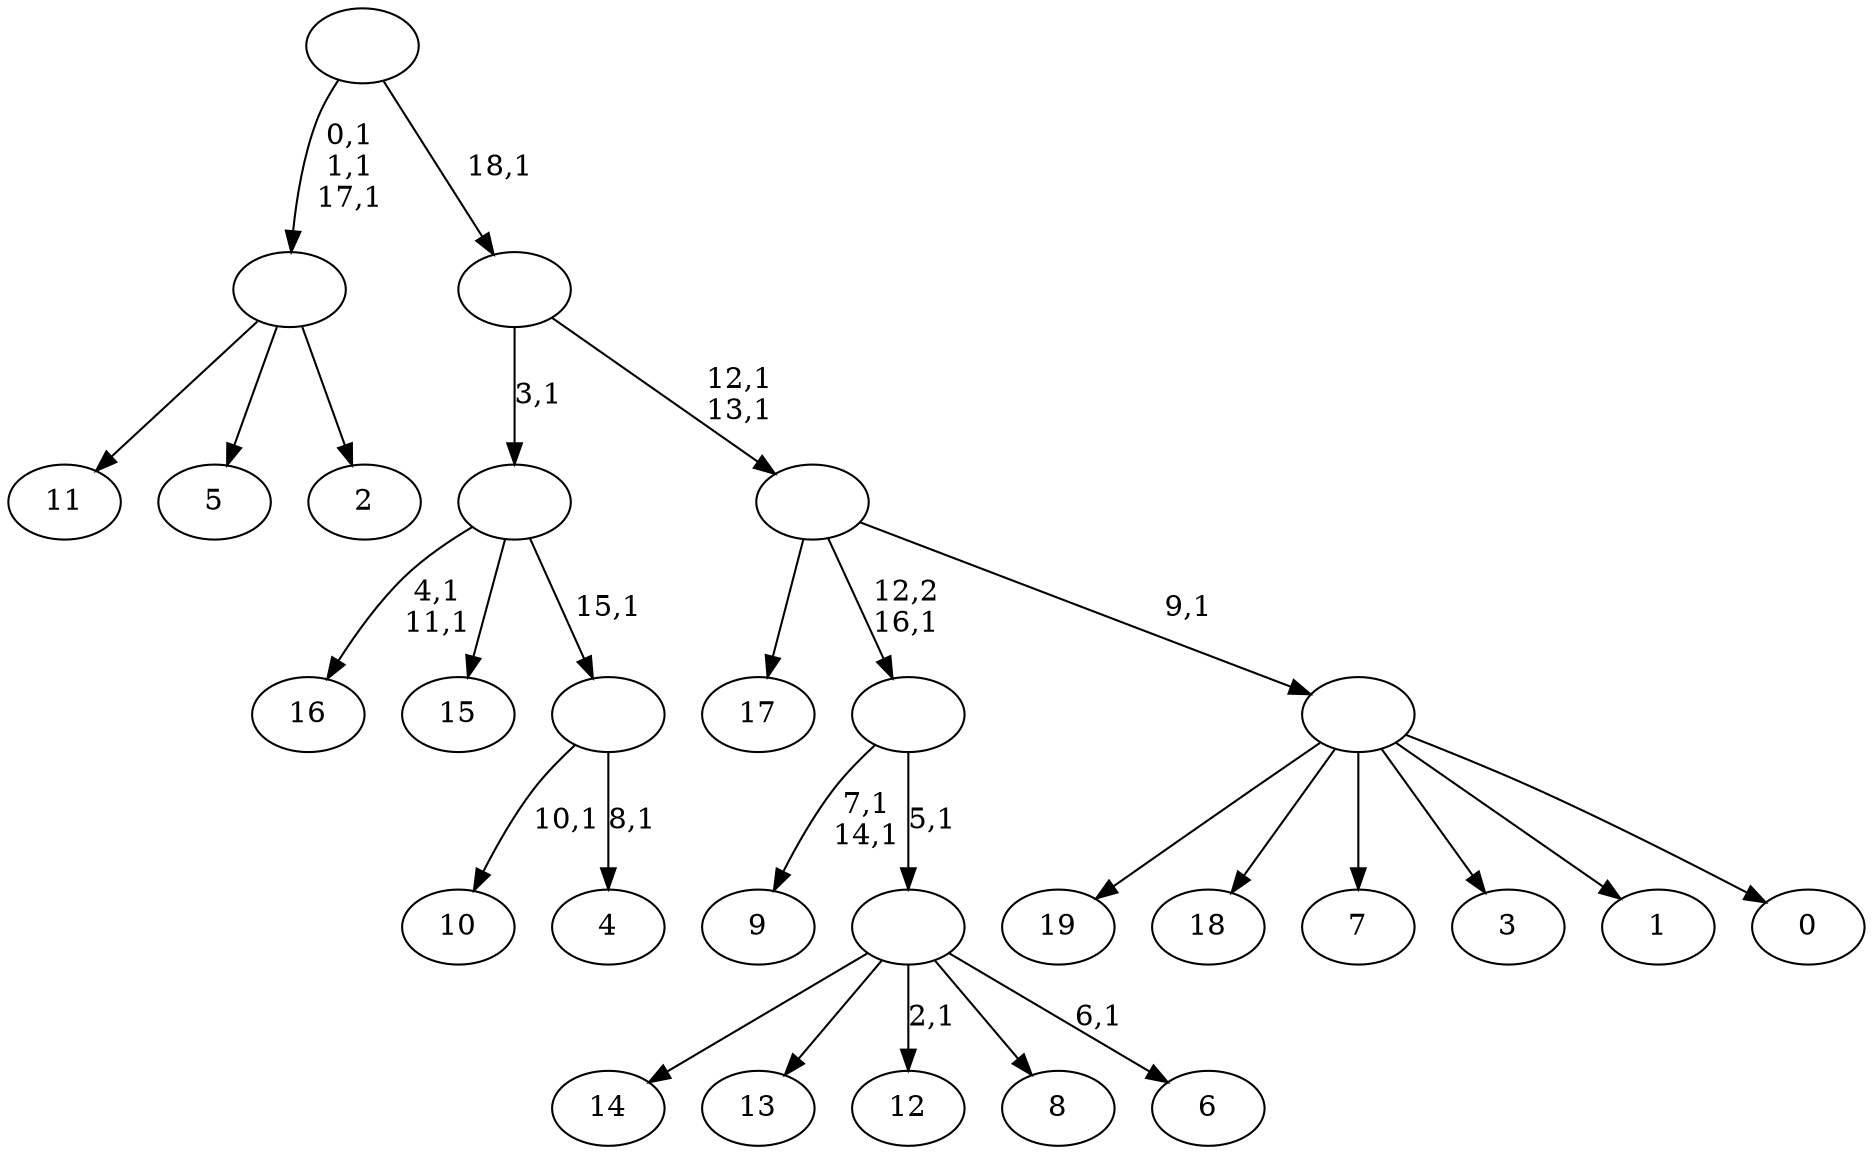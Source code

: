 digraph T {
	39 [label="19"]
	38 [label="18"]
	37 [label="17"]
	36 [label="16"]
	33 [label="15"]
	32 [label="14"]
	31 [label="13"]
	30 [label="12"]
	28 [label="11"]
	27 [label="10"]
	25 [label="9"]
	22 [label="8"]
	21 [label="7"]
	20 [label="6"]
	18 [label=""]
	17 [label=""]
	16 [label="5"]
	15 [label="4"]
	13 [label=""]
	12 [label=""]
	11 [label="3"]
	10 [label="2"]
	9 [label=""]
	6 [label="1"]
	5 [label="0"]
	4 [label=""]
	3 [label=""]
	1 [label=""]
	0 [label=""]
	18 -> 20 [label="6,1"]
	18 -> 30 [label="2,1"]
	18 -> 32 [label=""]
	18 -> 31 [label=""]
	18 -> 22 [label=""]
	17 -> 25 [label="7,1\n14,1"]
	17 -> 18 [label="5,1"]
	13 -> 15 [label="8,1"]
	13 -> 27 [label="10,1"]
	12 -> 36 [label="4,1\n11,1"]
	12 -> 33 [label=""]
	12 -> 13 [label="15,1"]
	9 -> 28 [label=""]
	9 -> 16 [label=""]
	9 -> 10 [label=""]
	4 -> 39 [label=""]
	4 -> 38 [label=""]
	4 -> 21 [label=""]
	4 -> 11 [label=""]
	4 -> 6 [label=""]
	4 -> 5 [label=""]
	3 -> 37 [label=""]
	3 -> 17 [label="12,2\n16,1"]
	3 -> 4 [label="9,1"]
	1 -> 3 [label="12,1\n13,1"]
	1 -> 12 [label="3,1"]
	0 -> 9 [label="0,1\n1,1\n17,1"]
	0 -> 1 [label="18,1"]
}
